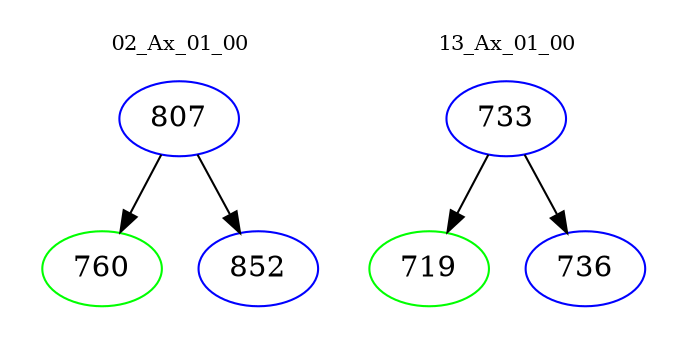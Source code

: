 digraph{
subgraph cluster_0 {
color = white
label = "02_Ax_01_00";
fontsize=10;
T0_807 [label="807", color="blue"]
T0_807 -> T0_760 [color="black"]
T0_760 [label="760", color="green"]
T0_807 -> T0_852 [color="black"]
T0_852 [label="852", color="blue"]
}
subgraph cluster_1 {
color = white
label = "13_Ax_01_00";
fontsize=10;
T1_733 [label="733", color="blue"]
T1_733 -> T1_719 [color="black"]
T1_719 [label="719", color="green"]
T1_733 -> T1_736 [color="black"]
T1_736 [label="736", color="blue"]
}
}
